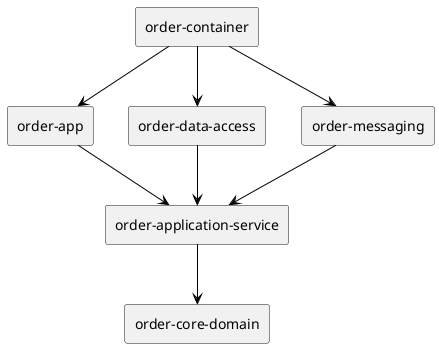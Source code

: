 @startuml
skinparam defaultTextAlignment center
skinparam rectangle {
  BackgroundColor<<optional>> beige
  BackgroundColor<<test>> lightGreen
  BackgroundColor<<runtime>> lightBlue
  BackgroundColor<<provided>> lightGray
}
rectangle "order-application-service" as com_food_order_order_application_service_jar_compile
rectangle "order-core-domain" as com_food_order_order_core_domain_jar_compile
rectangle "order-app" as com_food_order_order_app_jar_compile
rectangle "order-data-access" as com_food_order_order_data_access_jar_compile
rectangle "order-messaging" as com_food_order_order_messaging_jar_compile
rectangle "order-container" as com_food_order_order_container_jar_compile
com_food_order_order_application_service_jar_compile -[#000000]-> com_food_order_order_core_domain_jar_compile
com_food_order_order_app_jar_compile -[#000000]-> com_food_order_order_application_service_jar_compile
com_food_order_order_data_access_jar_compile -[#000000]-> com_food_order_order_application_service_jar_compile
com_food_order_order_messaging_jar_compile -[#000000]-> com_food_order_order_application_service_jar_compile
com_food_order_order_container_jar_compile -[#000000]-> com_food_order_order_app_jar_compile
com_food_order_order_container_jar_compile -[#000000]-> com_food_order_order_data_access_jar_compile
com_food_order_order_container_jar_compile -[#000000]-> com_food_order_order_messaging_jar_compile
@enduml